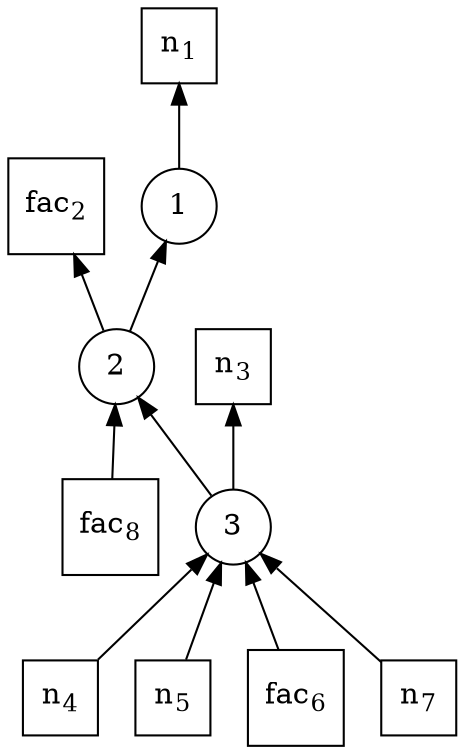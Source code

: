 
digraph { 
rankdir=BT
  "2" [shape="circle",label=<2>];
  "fac_2" [shape="square",label=<fac<sub>2</sub>>];
  "2" -> "fac_2"[arrowhead="normal",weight=1,constraint=true];
  "fac_8" [shape="square",label=<fac<sub>8</sub>>];
  "fac_8" -> "2"[arrowhead="normal",weight=1,constraint=true];
  "2" -> "1"[arrowhead="normal",weight=1,constraint=true];
  
  
  
  
  
  "3" [shape="circle",label=<3>];
  "n_3" [shape="square",label=<n<sub>3</sub>>];
  "3" -> "n_3"[arrowhead="normal",weight=1,constraint=true];
  "n_4" [shape="square",label=<n<sub>4</sub>>];
  "n_5" [shape="square",label=<n<sub>5</sub>>];
  "fac_6" [shape="square",label=<fac<sub>6</sub>>];
  "n_7" [shape="square",label=<n<sub>7</sub>>];
  "n_4" -> "3"[arrowhead="normal",weight=1,constraint=true];
  "n_5" -> "3"[arrowhead="normal",weight=1,constraint=true];
  "fac_6" -> "3"[arrowhead="normal",weight=1,constraint=true];
  "n_7" -> "3"[arrowhead="normal",weight=1,constraint=true];
  "3" -> "2"[arrowhead="normal",weight=1,constraint=true];
  
  
  
  
  
  "1" [shape="circle",label=<1>];
  "n_1" [shape="square",label=<n<sub>1</sub>>];
  "1" -> "n_1"[arrowhead="normal",weight=1,constraint=true];
  
  
  
  
  
  
  
   
   
}
